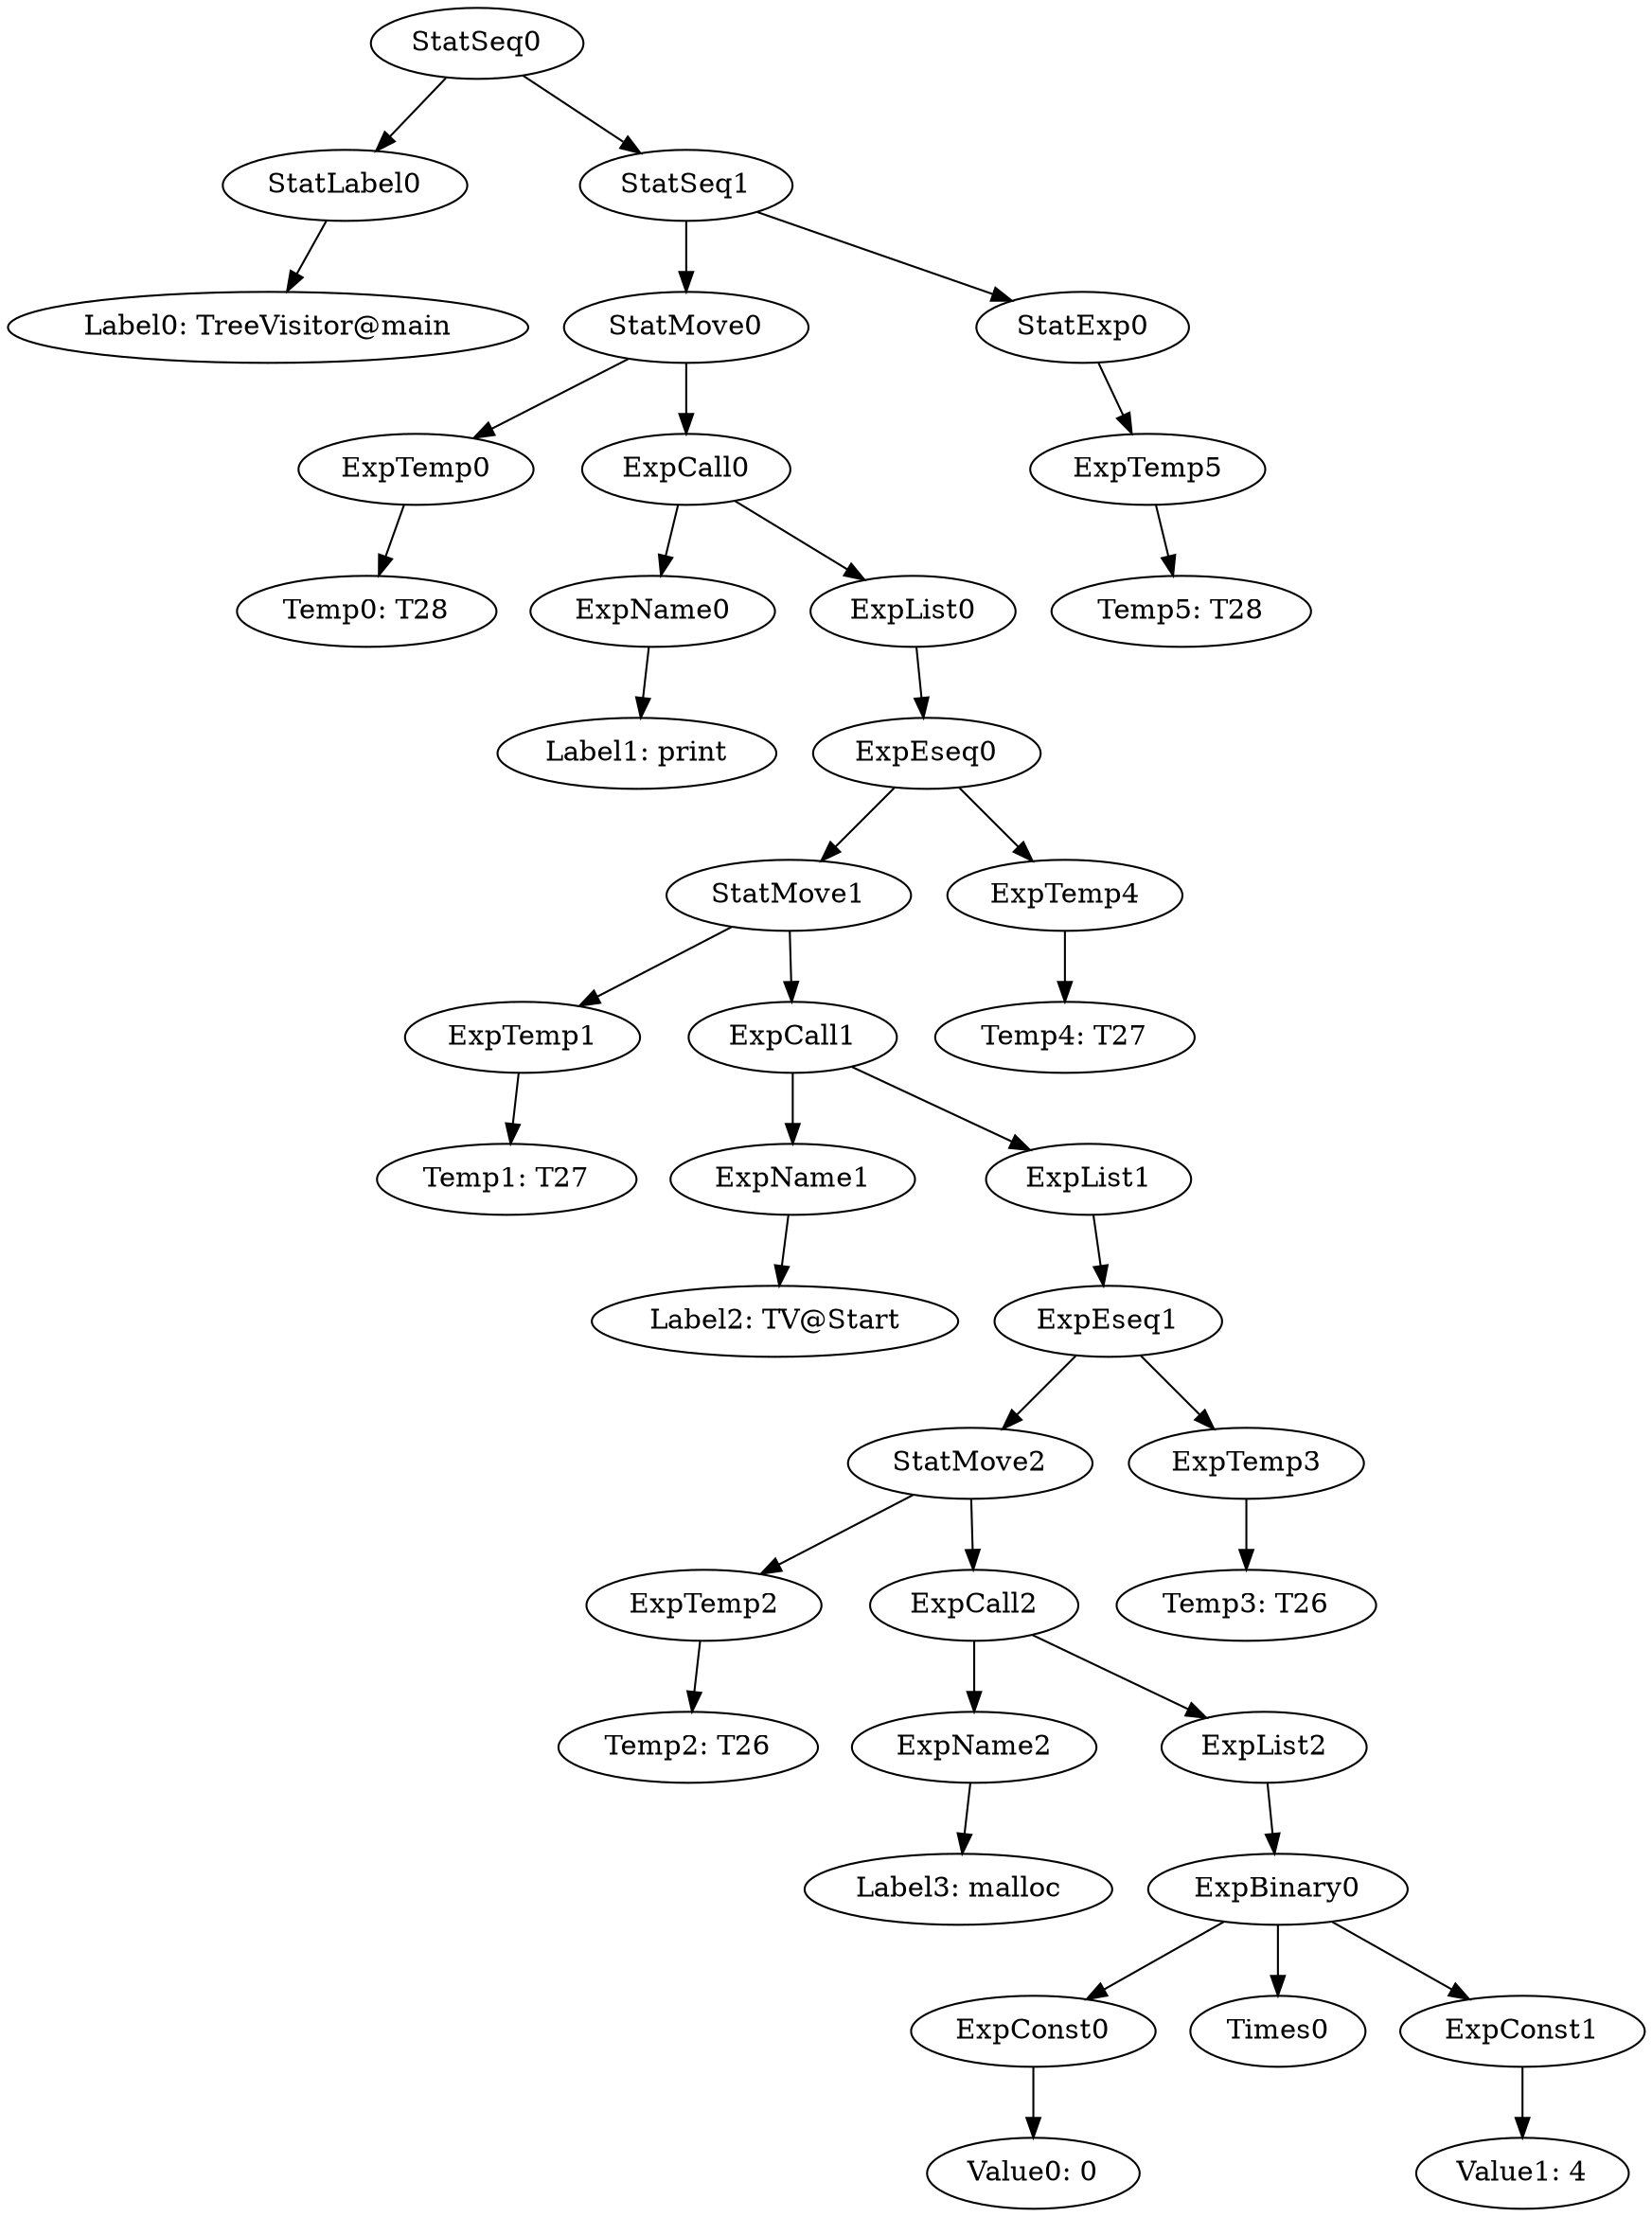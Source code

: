 digraph {
	ordering = out;
	StatExp0 -> ExpTemp5;
	ExpList0 -> ExpEseq0;
	ExpTemp4 -> "Temp4: T27";
	ExpName1 -> "Label2: TV@Start";
	StatMove1 -> ExpTemp1;
	StatMove1 -> ExpCall1;
	StatSeq1 -> StatMove0;
	StatSeq1 -> StatExp0;
	ExpConst1 -> "Value1: 4";
	ExpList1 -> ExpEseq1;
	ExpCall0 -> ExpName0;
	ExpCall0 -> ExpList0;
	ExpName0 -> "Label1: print";
	StatLabel0 -> "Label0: TreeVisitor@main";
	ExpTemp3 -> "Temp3: T26";
	ExpTemp0 -> "Temp0: T28";
	ExpList2 -> ExpBinary0;
	ExpCall1 -> ExpName1;
	ExpCall1 -> ExpList1;
	ExpCall2 -> ExpName2;
	ExpCall2 -> ExpList2;
	ExpTemp2 -> "Temp2: T26";
	StatMove2 -> ExpTemp2;
	StatMove2 -> ExpCall2;
	ExpTemp5 -> "Temp5: T28";
	ExpTemp1 -> "Temp1: T27";
	StatSeq0 -> StatLabel0;
	StatSeq0 -> StatSeq1;
	ExpName2 -> "Label3: malloc";
	ExpConst0 -> "Value0: 0";
	ExpBinary0 -> ExpConst0;
	ExpBinary0 -> Times0;
	ExpBinary0 -> ExpConst1;
	StatMove0 -> ExpTemp0;
	StatMove0 -> ExpCall0;
	ExpEseq1 -> StatMove2;
	ExpEseq1 -> ExpTemp3;
	ExpEseq0 -> StatMove1;
	ExpEseq0 -> ExpTemp4;
}


